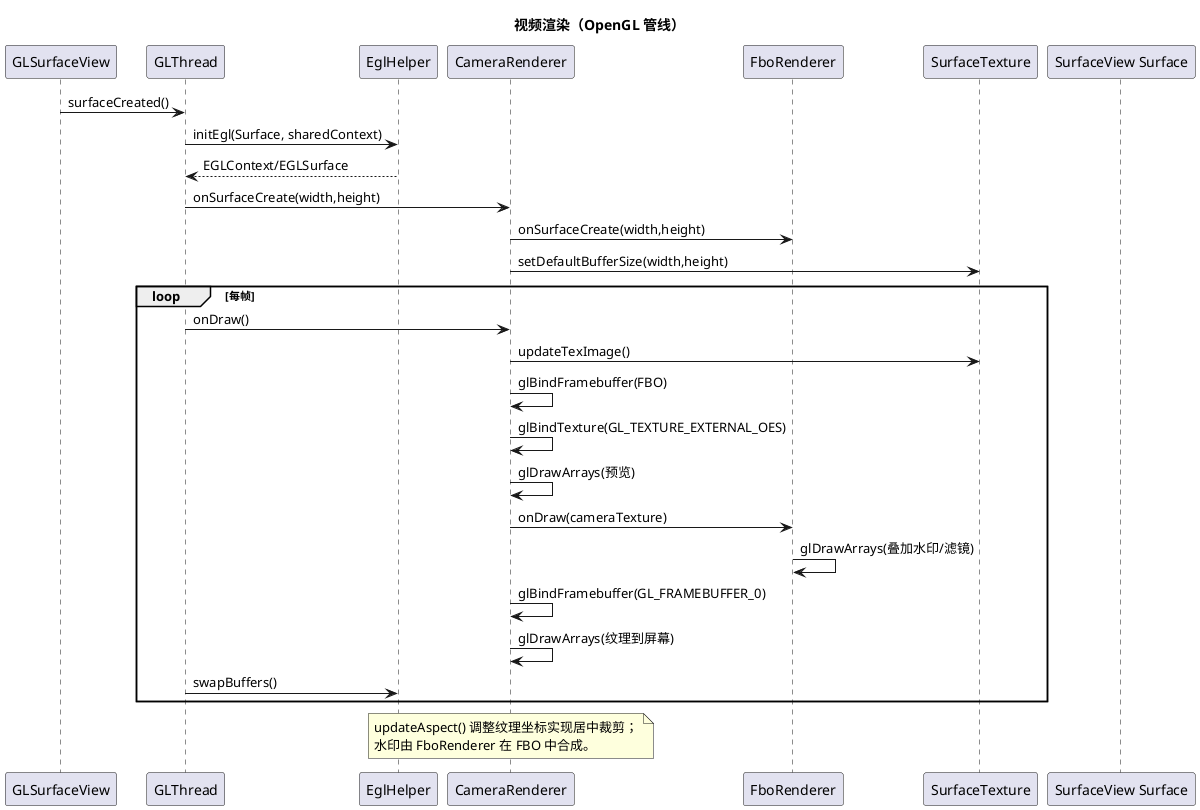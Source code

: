 @startuml
title 视频渲染（OpenGL 管线）

participant GLSurfaceView
participant "GLThread" as GLThread
participant EglHelper
participant CameraRenderer
participant FboRenderer
participant SurfaceTexture
participant "SurfaceView Surface" as Surface

GLSurfaceView -> GLThread: surfaceCreated()
GLThread -> EglHelper: initEgl(Surface, sharedContext)
EglHelper --> GLThread: EGLContext/EGLSurface
GLThread -> CameraRenderer: onSurfaceCreate(width,height)
CameraRenderer -> FboRenderer: onSurfaceCreate(width,height)
CameraRenderer -> SurfaceTexture: setDefaultBufferSize(width,height)

loop 每帧
  GLThread -> CameraRenderer: onDraw()
  CameraRenderer -> SurfaceTexture: updateTexImage()
  CameraRenderer -> CameraRenderer: glBindFramebuffer(FBO)
  CameraRenderer -> CameraRenderer: glBindTexture(GL_TEXTURE_EXTERNAL_OES)
  CameraRenderer -> CameraRenderer: glDrawArrays(预览)
  CameraRenderer -> FboRenderer: onDraw(cameraTexture)
  FboRenderer -> FboRenderer: glDrawArrays(叠加水印/滤镜)
  CameraRenderer -> CameraRenderer: glBindFramebuffer(GL_FRAMEBUFFER_0)
  CameraRenderer -> CameraRenderer: glDrawArrays(纹理到屏幕)
  GLThread -> EglHelper: swapBuffers()
end

note over CameraRenderer
updateAspect() 调整纹理坐标实现居中裁剪；
水印由 FboRenderer 在 FBO 中合成。
end note

@enduml
